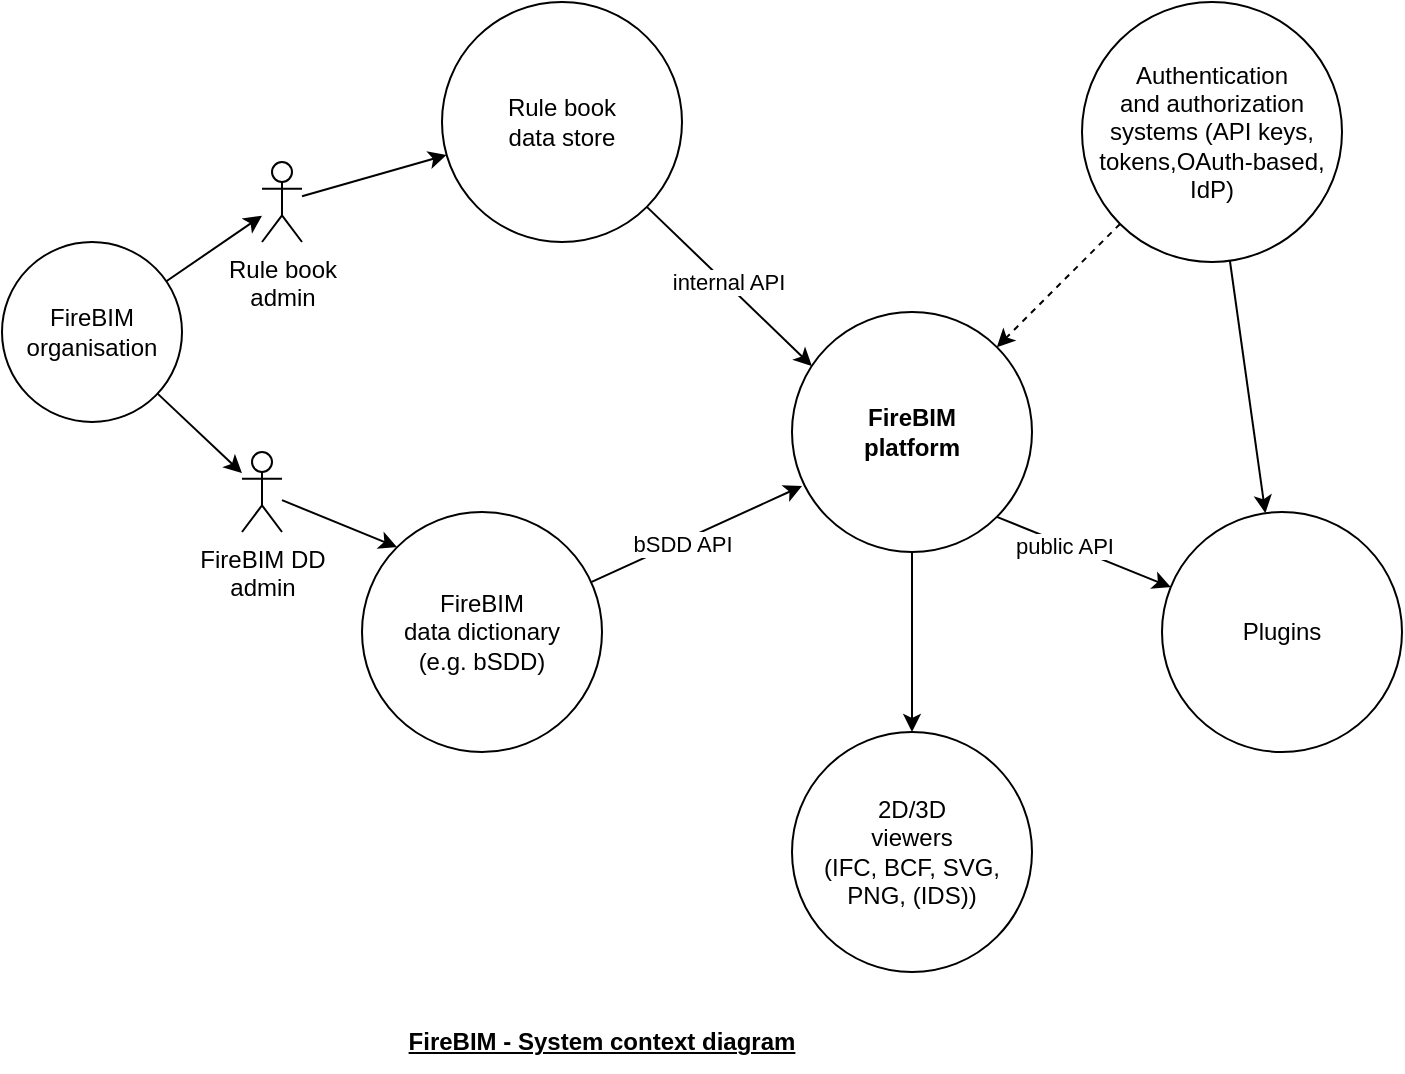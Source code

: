 <mxfile version="24.7.14">
  <diagram name="Page-1" id="lIOFiOd8LnlENIcjNSmW">
    <mxGraphModel dx="2950" dy="1530" grid="1" gridSize="10" guides="1" tooltips="1" connect="1" arrows="1" fold="1" page="1" pageScale="1" pageWidth="850" pageHeight="1100" math="0" shadow="0">
      <root>
        <mxCell id="0" />
        <mxCell id="1" parent="0" />
        <mxCell id="Xkx0jfkATDbCIu68pMB6-1" style="rounded=0;orthogonalLoop=1;jettySize=auto;html=1;exitX=1;exitY=1;exitDx=0;exitDy=0;" edge="1" parent="1" source="Xkx0jfkATDbCIu68pMB6-4" target="Xkx0jfkATDbCIu68pMB6-14">
          <mxGeometry relative="1" as="geometry" />
        </mxCell>
        <mxCell id="Xkx0jfkATDbCIu68pMB6-2" value="public API" style="edgeLabel;html=1;align=center;verticalAlign=middle;resizable=0;points=[];" vertex="1" connectable="0" parent="Xkx0jfkATDbCIu68pMB6-1">
          <mxGeometry x="-0.22" y="-1" relative="1" as="geometry">
            <mxPoint as="offset" />
          </mxGeometry>
        </mxCell>
        <mxCell id="Xkx0jfkATDbCIu68pMB6-3" style="edgeStyle=orthogonalEdgeStyle;rounded=0;orthogonalLoop=1;jettySize=auto;html=1;entryX=0.5;entryY=0;entryDx=0;entryDy=0;" edge="1" parent="1" source="Xkx0jfkATDbCIu68pMB6-4" target="Xkx0jfkATDbCIu68pMB6-15">
          <mxGeometry relative="1" as="geometry" />
        </mxCell>
        <mxCell id="Xkx0jfkATDbCIu68pMB6-4" value="FireBIM&lt;br&gt;platform" style="ellipse;whiteSpace=wrap;html=1;aspect=fixed;fontStyle=1" vertex="1" parent="1">
          <mxGeometry x="-335" y="225" width="120" height="120" as="geometry" />
        </mxCell>
        <mxCell id="Xkx0jfkATDbCIu68pMB6-5" style="rounded=0;orthogonalLoop=1;jettySize=auto;html=1;entryX=0.042;entryY=0.725;entryDx=0;entryDy=0;entryPerimeter=0;" edge="1" parent="1" source="Xkx0jfkATDbCIu68pMB6-7" target="Xkx0jfkATDbCIu68pMB6-4">
          <mxGeometry relative="1" as="geometry" />
        </mxCell>
        <mxCell id="Xkx0jfkATDbCIu68pMB6-6" value="bSDD API" style="edgeLabel;html=1;align=center;verticalAlign=middle;resizable=0;points=[];" vertex="1" connectable="0" parent="Xkx0jfkATDbCIu68pMB6-5">
          <mxGeometry x="-0.005" y="2" relative="1" as="geometry">
            <mxPoint x="-6" y="6" as="offset" />
          </mxGeometry>
        </mxCell>
        <mxCell id="Xkx0jfkATDbCIu68pMB6-7" value="FireBIM&lt;br&gt;data dictionary&lt;br&gt;(e.g. bSDD)" style="ellipse;whiteSpace=wrap;html=1;aspect=fixed;" vertex="1" parent="1">
          <mxGeometry x="-550" y="325" width="120" height="120" as="geometry" />
        </mxCell>
        <mxCell id="Xkx0jfkATDbCIu68pMB6-8" value="Rule book&lt;br&gt;data store" style="ellipse;whiteSpace=wrap;html=1;aspect=fixed;" vertex="1" parent="1">
          <mxGeometry x="-510" y="70" width="120" height="120" as="geometry" />
        </mxCell>
        <mxCell id="Xkx0jfkATDbCIu68pMB6-9" style="rounded=0;orthogonalLoop=1;jettySize=auto;html=1;exitX=1;exitY=1;exitDx=0;exitDy=0;entryX=0.083;entryY=0.225;entryDx=0;entryDy=0;entryPerimeter=0;" edge="1" parent="1" source="Xkx0jfkATDbCIu68pMB6-8" target="Xkx0jfkATDbCIu68pMB6-4">
          <mxGeometry relative="1" as="geometry" />
        </mxCell>
        <mxCell id="Xkx0jfkATDbCIu68pMB6-10" value="internal API" style="edgeLabel;html=1;align=center;verticalAlign=middle;resizable=0;points=[];" vertex="1" connectable="0" parent="Xkx0jfkATDbCIu68pMB6-9">
          <mxGeometry x="-0.04" y="1" relative="1" as="geometry">
            <mxPoint as="offset" />
          </mxGeometry>
        </mxCell>
        <mxCell id="Xkx0jfkATDbCIu68pMB6-11" style="rounded=0;orthogonalLoop=1;jettySize=auto;html=1;exitX=0;exitY=1;exitDx=0;exitDy=0;entryX=1;entryY=0;entryDx=0;entryDy=0;dashed=1;startArrow=none;startFill=0;" edge="1" parent="1" source="Xkx0jfkATDbCIu68pMB6-13" target="Xkx0jfkATDbCIu68pMB6-4">
          <mxGeometry relative="1" as="geometry" />
        </mxCell>
        <mxCell id="Xkx0jfkATDbCIu68pMB6-12" style="rounded=0;orthogonalLoop=1;jettySize=auto;html=1;" edge="1" parent="1" source="Xkx0jfkATDbCIu68pMB6-13" target="Xkx0jfkATDbCIu68pMB6-14">
          <mxGeometry relative="1" as="geometry" />
        </mxCell>
        <mxCell id="Xkx0jfkATDbCIu68pMB6-13" value="Authentication&lt;div&gt;and authorization&lt;br&gt;systems (API keys, tokens,OAuth-based, IdP)&lt;/div&gt;" style="ellipse;whiteSpace=wrap;html=1;aspect=fixed;" vertex="1" parent="1">
          <mxGeometry x="-190" y="70" width="130" height="130" as="geometry" />
        </mxCell>
        <mxCell id="Xkx0jfkATDbCIu68pMB6-14" value="Plugins" style="ellipse;whiteSpace=wrap;html=1;aspect=fixed;" vertex="1" parent="1">
          <mxGeometry x="-150" y="325" width="120" height="120" as="geometry" />
        </mxCell>
        <mxCell id="Xkx0jfkATDbCIu68pMB6-15" value="2D/3D&lt;br&gt;viewers&lt;br&gt;(IFC, BCF, SVG, PNG, (IDS))" style="ellipse;whiteSpace=wrap;html=1;aspect=fixed;" vertex="1" parent="1">
          <mxGeometry x="-335" y="435" width="120" height="120" as="geometry" />
        </mxCell>
        <mxCell id="Xkx0jfkATDbCIu68pMB6-16" value="FireBIM - System context diagram" style="text;html=1;align=center;verticalAlign=middle;whiteSpace=wrap;rounded=0;fontStyle=5" vertex="1" parent="1">
          <mxGeometry x="-540" y="575" width="220" height="30" as="geometry" />
        </mxCell>
        <mxCell id="Xkx0jfkATDbCIu68pMB6-17" value="FireBIM DD&lt;br&gt;admin" style="shape=umlActor;verticalLabelPosition=bottom;verticalAlign=top;html=1;" vertex="1" parent="1">
          <mxGeometry x="-610" y="295" width="20" height="40" as="geometry" />
        </mxCell>
        <mxCell id="Xkx0jfkATDbCIu68pMB6-18" style="rounded=0;orthogonalLoop=1;jettySize=auto;html=1;entryX=0;entryY=0;entryDx=0;entryDy=0;" edge="1" parent="1" source="Xkx0jfkATDbCIu68pMB6-17" target="Xkx0jfkATDbCIu68pMB6-7">
          <mxGeometry relative="1" as="geometry" />
        </mxCell>
        <mxCell id="Xkx0jfkATDbCIu68pMB6-19" style="rounded=0;orthogonalLoop=1;jettySize=auto;html=1;" edge="1" parent="1" source="Xkx0jfkATDbCIu68pMB6-20" target="Xkx0jfkATDbCIu68pMB6-8">
          <mxGeometry relative="1" as="geometry" />
        </mxCell>
        <mxCell id="Xkx0jfkATDbCIu68pMB6-20" value="Rule book&lt;br&gt;admin" style="shape=umlActor;verticalLabelPosition=bottom;verticalAlign=top;html=1;" vertex="1" parent="1">
          <mxGeometry x="-600" y="150" width="20" height="40" as="geometry" />
        </mxCell>
        <mxCell id="Xkx0jfkATDbCIu68pMB6-21" style="rounded=0;orthogonalLoop=1;jettySize=auto;html=1;" edge="1" parent="1" source="Xkx0jfkATDbCIu68pMB6-23" target="Xkx0jfkATDbCIu68pMB6-20">
          <mxGeometry relative="1" as="geometry" />
        </mxCell>
        <mxCell id="Xkx0jfkATDbCIu68pMB6-22" style="rounded=0;orthogonalLoop=1;jettySize=auto;html=1;" edge="1" parent="1" source="Xkx0jfkATDbCIu68pMB6-23" target="Xkx0jfkATDbCIu68pMB6-17">
          <mxGeometry relative="1" as="geometry" />
        </mxCell>
        <mxCell id="Xkx0jfkATDbCIu68pMB6-23" value="FireBIM&lt;br&gt;organisation" style="ellipse;whiteSpace=wrap;html=1;aspect=fixed;" vertex="1" parent="1">
          <mxGeometry x="-730" y="190" width="90" height="90" as="geometry" />
        </mxCell>
      </root>
    </mxGraphModel>
  </diagram>
</mxfile>
